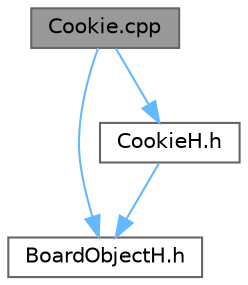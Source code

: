 digraph "Cookie.cpp"
{
 // LATEX_PDF_SIZE
  bgcolor="transparent";
  edge [fontname=Helvetica,fontsize=10,labelfontname=Helvetica,labelfontsize=10];
  node [fontname=Helvetica,fontsize=10,shape=box,height=0.2,width=0.4];
  Node1 [label="Cookie.cpp",height=0.2,width=0.4,color="gray40", fillcolor="grey60", style="filled", fontcolor="black",tooltip=" "];
  Node1 -> Node2 [color="steelblue1",style="solid"];
  Node2 [label="BoardObjectH.h",height=0.2,width=0.4,color="grey40", fillcolor="white", style="filled",URL="$_board_object_h_8h.html",tooltip=" "];
  Node1 -> Node3 [color="steelblue1",style="solid"];
  Node3 [label="CookieH.h",height=0.2,width=0.4,color="grey40", fillcolor="white", style="filled",URL="$_cookie_h_8h.html",tooltip=" "];
  Node3 -> Node2 [color="steelblue1",style="solid"];
}
